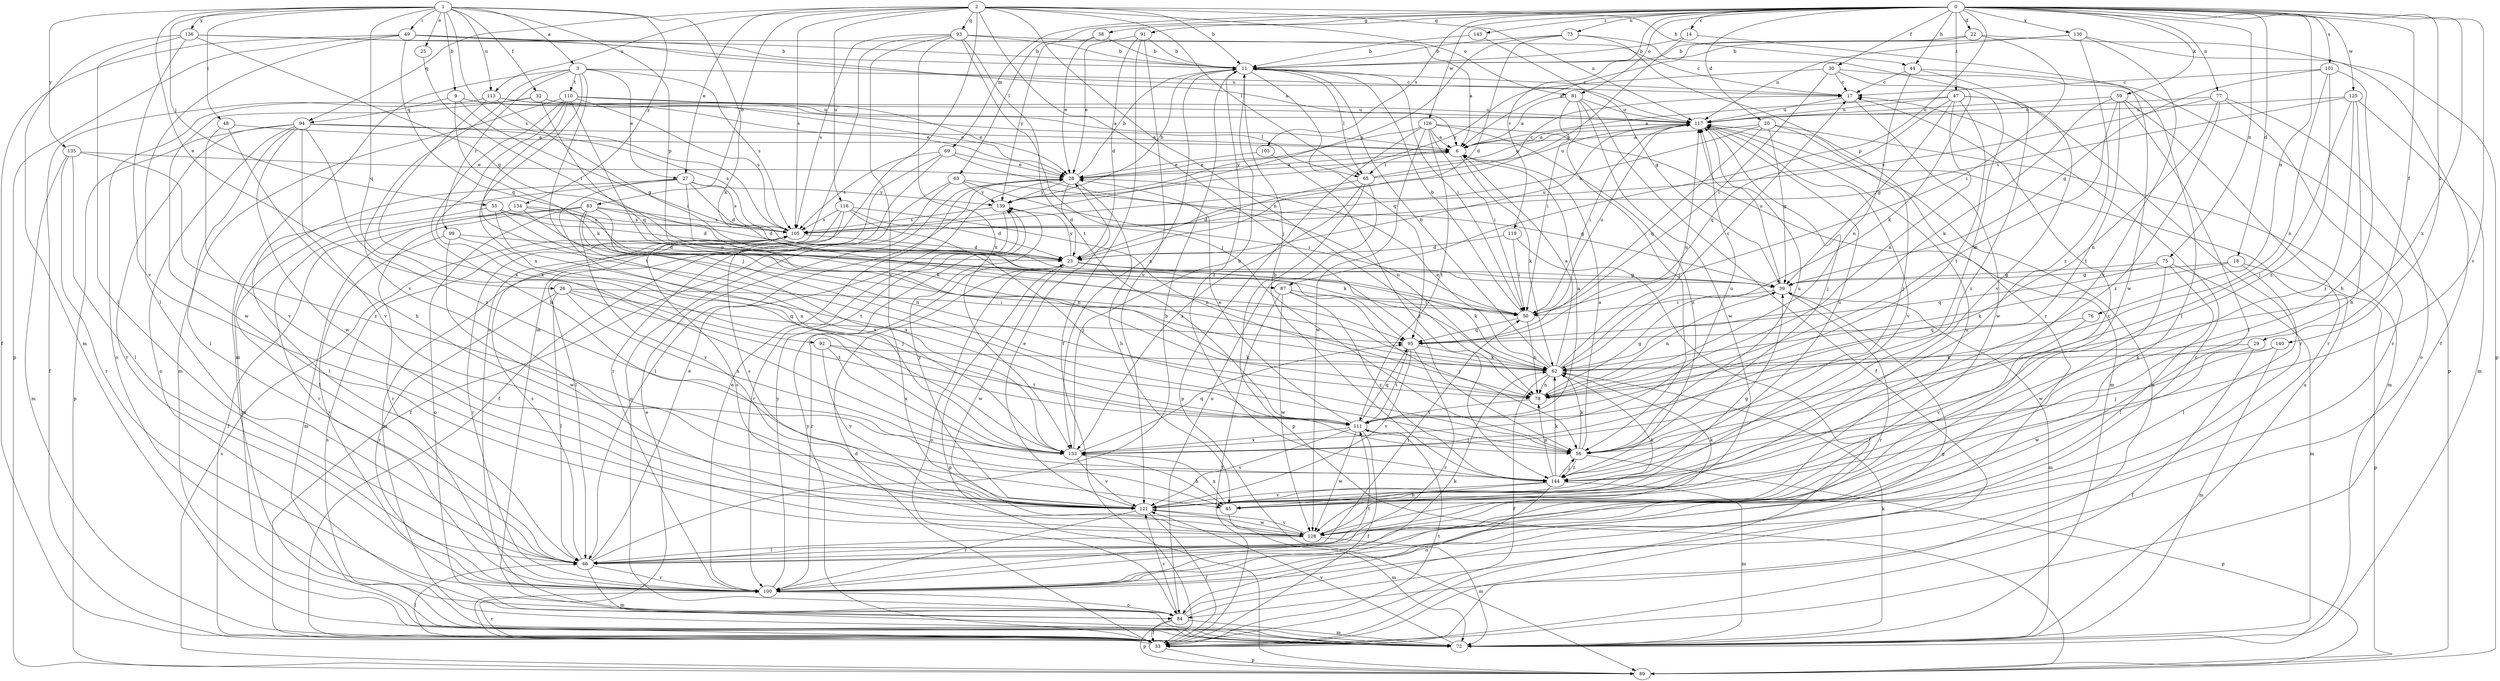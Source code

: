 strict digraph  {
0;
1;
2;
3;
6;
9;
11;
14;
17;
18;
20;
22;
23;
25;
26;
27;
28;
29;
30;
32;
33;
38;
39;
44;
45;
47;
48;
49;
50;
55;
56;
59;
62;
63;
65;
66;
69;
72;
73;
75;
76;
77;
78;
81;
83;
84;
87;
89;
91;
92;
93;
94;
95;
99;
100;
101;
103;
105;
110;
111;
113;
116;
117;
119;
121;
125;
126;
128;
130;
133;
134;
135;
136;
139;
140;
143;
144;
0 -> 14  [label=c];
0 -> 18  [label=d];
0 -> 20  [label=d];
0 -> 22  [label=d];
0 -> 29  [label=f];
0 -> 30  [label=f];
0 -> 38  [label=g];
0 -> 44  [label=h];
0 -> 47  [label=i];
0 -> 59  [label=k];
0 -> 63  [label=l];
0 -> 69  [label=m];
0 -> 73  [label=n];
0 -> 75  [label=n];
0 -> 76  [label=n];
0 -> 77  [label=n];
0 -> 81  [label=o];
0 -> 87  [label=p];
0 -> 91  [label=q];
0 -> 101  [label=s];
0 -> 103  [label=s];
0 -> 119  [label=v];
0 -> 121  [label=v];
0 -> 125  [label=w];
0 -> 126  [label=w];
0 -> 130  [label=x];
0 -> 133  [label=x];
0 -> 140  [label=z];
0 -> 143  [label=z];
1 -> 3  [label=a];
1 -> 9  [label=b];
1 -> 25  [label=e];
1 -> 26  [label=e];
1 -> 32  [label=f];
1 -> 48  [label=i];
1 -> 49  [label=i];
1 -> 55  [label=j];
1 -> 62  [label=k];
1 -> 87  [label=p];
1 -> 92  [label=q];
1 -> 105  [label=s];
1 -> 113  [label=u];
1 -> 134  [label=y];
1 -> 135  [label=y];
1 -> 136  [label=y];
2 -> 11  [label=b];
2 -> 27  [label=e];
2 -> 44  [label=h];
2 -> 56  [label=j];
2 -> 65  [label=l];
2 -> 72  [label=m];
2 -> 78  [label=n];
2 -> 81  [label=o];
2 -> 83  [label=o];
2 -> 93  [label=q];
2 -> 94  [label=q];
2 -> 105  [label=s];
2 -> 113  [label=u];
2 -> 116  [label=u];
2 -> 117  [label=u];
3 -> 17  [label=c];
3 -> 27  [label=e];
3 -> 56  [label=j];
3 -> 72  [label=m];
3 -> 99  [label=r];
3 -> 105  [label=s];
3 -> 110  [label=t];
3 -> 121  [label=v];
3 -> 133  [label=x];
6 -> 28  [label=e];
6 -> 62  [label=k];
6 -> 65  [label=l];
9 -> 6  [label=a];
9 -> 39  [label=g];
9 -> 62  [label=k];
9 -> 65  [label=l];
9 -> 94  [label=q];
11 -> 17  [label=c];
11 -> 50  [label=i];
11 -> 65  [label=l];
11 -> 95  [label=q];
11 -> 133  [label=x];
11 -> 144  [label=z];
14 -> 11  [label=b];
14 -> 105  [label=s];
14 -> 128  [label=w];
17 -> 117  [label=u];
17 -> 128  [label=w];
18 -> 39  [label=g];
18 -> 62  [label=k];
18 -> 66  [label=l];
18 -> 89  [label=p];
20 -> 6  [label=a];
20 -> 39  [label=g];
20 -> 56  [label=j];
20 -> 72  [label=m];
20 -> 95  [label=q];
20 -> 105  [label=s];
22 -> 6  [label=a];
22 -> 11  [label=b];
22 -> 50  [label=i];
22 -> 89  [label=p];
23 -> 39  [label=g];
23 -> 62  [label=k];
23 -> 84  [label=o];
23 -> 89  [label=p];
23 -> 100  [label=r];
23 -> 117  [label=u];
23 -> 128  [label=w];
23 -> 139  [label=y];
25 -> 50  [label=i];
26 -> 50  [label=i];
26 -> 66  [label=l];
26 -> 95  [label=q];
26 -> 100  [label=r];
26 -> 111  [label=t];
26 -> 133  [label=x];
27 -> 23  [label=d];
27 -> 62  [label=k];
27 -> 66  [label=l];
27 -> 72  [label=m];
27 -> 105  [label=s];
27 -> 133  [label=x];
27 -> 139  [label=y];
28 -> 6  [label=a];
28 -> 11  [label=b];
28 -> 23  [label=d];
28 -> 45  [label=h];
28 -> 66  [label=l];
28 -> 117  [label=u];
28 -> 139  [label=y];
29 -> 33  [label=f];
29 -> 62  [label=k];
29 -> 128  [label=w];
30 -> 17  [label=c];
30 -> 50  [label=i];
30 -> 62  [label=k];
30 -> 66  [label=l];
30 -> 139  [label=y];
32 -> 28  [label=e];
32 -> 84  [label=o];
32 -> 95  [label=q];
32 -> 117  [label=u];
32 -> 128  [label=w];
33 -> 23  [label=d];
33 -> 28  [label=e];
33 -> 66  [label=l];
33 -> 89  [label=p];
33 -> 100  [label=r];
33 -> 111  [label=t];
33 -> 117  [label=u];
33 -> 139  [label=y];
38 -> 11  [label=b];
38 -> 28  [label=e];
38 -> 139  [label=y];
39 -> 50  [label=i];
39 -> 72  [label=m];
39 -> 78  [label=n];
39 -> 100  [label=r];
39 -> 117  [label=u];
44 -> 17  [label=c];
44 -> 78  [label=n];
44 -> 89  [label=p];
44 -> 121  [label=v];
45 -> 62  [label=k];
45 -> 72  [label=m];
45 -> 133  [label=x];
47 -> 6  [label=a];
47 -> 39  [label=g];
47 -> 78  [label=n];
47 -> 95  [label=q];
47 -> 100  [label=r];
47 -> 111  [label=t];
47 -> 117  [label=u];
47 -> 144  [label=z];
48 -> 6  [label=a];
48 -> 45  [label=h];
48 -> 121  [label=v];
49 -> 6  [label=a];
49 -> 11  [label=b];
49 -> 17  [label=c];
49 -> 33  [label=f];
49 -> 66  [label=l];
49 -> 89  [label=p];
49 -> 95  [label=q];
50 -> 11  [label=b];
50 -> 78  [label=n];
50 -> 95  [label=q];
50 -> 117  [label=u];
55 -> 23  [label=d];
55 -> 66  [label=l];
55 -> 78  [label=n];
55 -> 105  [label=s];
55 -> 111  [label=t];
56 -> 6  [label=a];
56 -> 62  [label=k];
56 -> 89  [label=p];
56 -> 117  [label=u];
56 -> 144  [label=z];
59 -> 62  [label=k];
59 -> 66  [label=l];
59 -> 78  [label=n];
59 -> 100  [label=r];
59 -> 111  [label=t];
59 -> 117  [label=u];
62 -> 6  [label=a];
62 -> 11  [label=b];
62 -> 17  [label=c];
62 -> 28  [label=e];
62 -> 33  [label=f];
62 -> 78  [label=n];
62 -> 117  [label=u];
63 -> 33  [label=f];
63 -> 39  [label=g];
63 -> 50  [label=i];
63 -> 84  [label=o];
63 -> 139  [label=y];
65 -> 17  [label=c];
65 -> 23  [label=d];
65 -> 84  [label=o];
65 -> 89  [label=p];
65 -> 117  [label=u];
65 -> 133  [label=x];
66 -> 11  [label=b];
66 -> 28  [label=e];
66 -> 50  [label=i];
66 -> 72  [label=m];
66 -> 100  [label=r];
66 -> 105  [label=s];
69 -> 28  [label=e];
69 -> 33  [label=f];
69 -> 78  [label=n];
69 -> 100  [label=r];
69 -> 105  [label=s];
72 -> 62  [label=k];
72 -> 105  [label=s];
72 -> 117  [label=u];
72 -> 121  [label=v];
73 -> 11  [label=b];
73 -> 23  [label=d];
73 -> 100  [label=r];
73 -> 105  [label=s];
73 -> 133  [label=x];
75 -> 39  [label=g];
75 -> 66  [label=l];
75 -> 72  [label=m];
75 -> 95  [label=q];
75 -> 128  [label=w];
76 -> 95  [label=q];
76 -> 121  [label=v];
77 -> 78  [label=n];
77 -> 84  [label=o];
77 -> 100  [label=r];
77 -> 105  [label=s];
77 -> 117  [label=u];
77 -> 144  [label=z];
78 -> 39  [label=g];
78 -> 111  [label=t];
81 -> 6  [label=a];
81 -> 33  [label=f];
81 -> 50  [label=i];
81 -> 56  [label=j];
81 -> 117  [label=u];
81 -> 128  [label=w];
83 -> 23  [label=d];
83 -> 33  [label=f];
83 -> 78  [label=n];
83 -> 84  [label=o];
83 -> 100  [label=r];
83 -> 105  [label=s];
83 -> 121  [label=v];
83 -> 133  [label=x];
84 -> 17  [label=c];
84 -> 33  [label=f];
84 -> 39  [label=g];
84 -> 72  [label=m];
84 -> 89  [label=p];
84 -> 121  [label=v];
87 -> 33  [label=f];
87 -> 50  [label=i];
87 -> 56  [label=j];
87 -> 128  [label=w];
87 -> 144  [label=z];
89 -> 105  [label=s];
91 -> 11  [label=b];
91 -> 23  [label=d];
91 -> 28  [label=e];
91 -> 33  [label=f];
91 -> 121  [label=v];
92 -> 62  [label=k];
92 -> 111  [label=t];
92 -> 121  [label=v];
92 -> 133  [label=x];
93 -> 6  [label=a];
93 -> 11  [label=b];
93 -> 56  [label=j];
93 -> 84  [label=o];
93 -> 105  [label=s];
93 -> 111  [label=t];
93 -> 121  [label=v];
93 -> 133  [label=x];
94 -> 6  [label=a];
94 -> 66  [label=l];
94 -> 84  [label=o];
94 -> 89  [label=p];
94 -> 100  [label=r];
94 -> 105  [label=s];
94 -> 121  [label=v];
94 -> 128  [label=w];
94 -> 144  [label=z];
95 -> 62  [label=k];
95 -> 100  [label=r];
95 -> 111  [label=t];
95 -> 121  [label=v];
99 -> 23  [label=d];
99 -> 56  [label=j];
99 -> 100  [label=r];
99 -> 128  [label=w];
100 -> 28  [label=e];
100 -> 62  [label=k];
100 -> 84  [label=o];
100 -> 111  [label=t];
100 -> 139  [label=y];
101 -> 17  [label=c];
101 -> 39  [label=g];
101 -> 45  [label=h];
101 -> 78  [label=n];
101 -> 144  [label=z];
103 -> 28  [label=e];
103 -> 144  [label=z];
105 -> 23  [label=d];
105 -> 100  [label=r];
110 -> 28  [label=e];
110 -> 45  [label=h];
110 -> 72  [label=m];
110 -> 78  [label=n];
110 -> 105  [label=s];
110 -> 111  [label=t];
110 -> 117  [label=u];
110 -> 133  [label=x];
111 -> 6  [label=a];
111 -> 28  [label=e];
111 -> 33  [label=f];
111 -> 56  [label=j];
111 -> 95  [label=q];
111 -> 121  [label=v];
111 -> 128  [label=w];
111 -> 133  [label=x];
113 -> 28  [label=e];
113 -> 33  [label=f];
113 -> 50  [label=i];
113 -> 117  [label=u];
113 -> 133  [label=x];
116 -> 23  [label=d];
116 -> 56  [label=j];
116 -> 66  [label=l];
116 -> 72  [label=m];
116 -> 78  [label=n];
116 -> 105  [label=s];
117 -> 6  [label=a];
117 -> 50  [label=i];
117 -> 56  [label=j];
117 -> 121  [label=v];
119 -> 23  [label=d];
119 -> 33  [label=f];
119 -> 50  [label=i];
121 -> 28  [label=e];
121 -> 33  [label=f];
121 -> 39  [label=g];
121 -> 62  [label=k];
121 -> 100  [label=r];
121 -> 105  [label=s];
121 -> 128  [label=w];
121 -> 139  [label=y];
125 -> 45  [label=h];
125 -> 56  [label=j];
125 -> 72  [label=m];
125 -> 105  [label=s];
125 -> 117  [label=u];
125 -> 144  [label=z];
126 -> 6  [label=a];
126 -> 50  [label=i];
126 -> 72  [label=m];
126 -> 89  [label=p];
126 -> 111  [label=t];
126 -> 128  [label=w];
126 -> 139  [label=y];
126 -> 144  [label=z];
128 -> 17  [label=c];
128 -> 66  [label=l];
128 -> 72  [label=m];
128 -> 105  [label=s];
128 -> 117  [label=u];
128 -> 121  [label=v];
130 -> 11  [label=b];
130 -> 33  [label=f];
130 -> 117  [label=u];
130 -> 121  [label=v];
130 -> 144  [label=z];
133 -> 11  [label=b];
133 -> 45  [label=h];
133 -> 95  [label=q];
133 -> 117  [label=u];
133 -> 121  [label=v];
134 -> 62  [label=k];
134 -> 72  [label=m];
134 -> 100  [label=r];
134 -> 105  [label=s];
134 -> 133  [label=x];
135 -> 28  [label=e];
135 -> 66  [label=l];
135 -> 72  [label=m];
135 -> 100  [label=r];
135 -> 144  [label=z];
136 -> 11  [label=b];
136 -> 39  [label=g];
136 -> 66  [label=l];
136 -> 72  [label=m];
136 -> 117  [label=u];
136 -> 121  [label=v];
139 -> 11  [label=b];
139 -> 100  [label=r];
139 -> 105  [label=s];
140 -> 56  [label=j];
140 -> 62  [label=k];
140 -> 72  [label=m];
143 -> 11  [label=b];
143 -> 39  [label=g];
144 -> 11  [label=b];
144 -> 45  [label=h];
144 -> 56  [label=j];
144 -> 62  [label=k];
144 -> 72  [label=m];
144 -> 78  [label=n];
144 -> 84  [label=o];
144 -> 117  [label=u];
144 -> 121  [label=v];
}
